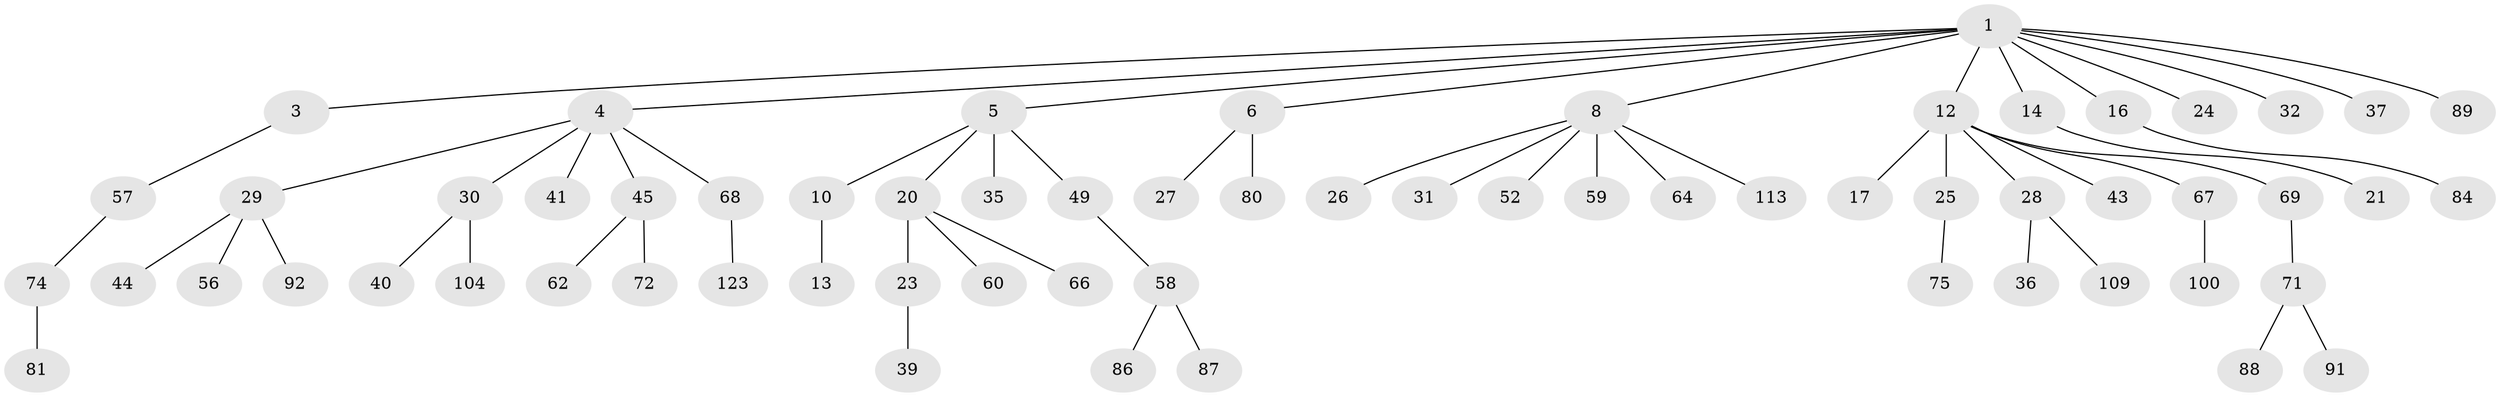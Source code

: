 // original degree distribution, {8: 0.007751937984496124, 6: 0.031007751937984496, 3: 0.11627906976744186, 5: 0.031007751937984496, 2: 0.2868217054263566, 9: 0.007751937984496124, 1: 0.49612403100775193, 4: 0.023255813953488372}
// Generated by graph-tools (version 1.1) at 2025/15/03/09/25 04:15:26]
// undirected, 64 vertices, 63 edges
graph export_dot {
graph [start="1"]
  node [color=gray90,style=filled];
  1 [super="+2"];
  3 [super="+51+9"];
  4 [super="+112+96+7+11"];
  5 [super="+34"];
  6;
  8 [super="+38+115+18"];
  10 [super="+78"];
  12 [super="+19+42+125+124+15"];
  13;
  14;
  16;
  17;
  20 [super="+54+94"];
  21 [super="+46"];
  23;
  24 [super="+77"];
  25;
  26;
  27;
  28;
  29;
  30;
  31;
  32;
  35 [super="+126+55"];
  36;
  37;
  39 [super="+70"];
  40;
  41;
  43;
  44 [super="+73"];
  45 [super="+48"];
  49;
  52;
  56;
  57;
  58;
  59;
  60 [super="+116"];
  62 [super="+101+65"];
  64;
  66 [super="+117"];
  67;
  68 [super="+76"];
  69 [super="+127+103+79"];
  71;
  72;
  74;
  75 [super="+93"];
  80;
  81;
  84 [super="+95"];
  86;
  87;
  88 [super="+98"];
  89;
  91;
  92;
  100 [super="+106"];
  104;
  109;
  113;
  123;
  1 -- 3;
  1 -- 4;
  1 -- 6;
  1 -- 14;
  1 -- 24;
  1 -- 32;
  1 -- 89;
  1 -- 16;
  1 -- 37;
  1 -- 5;
  1 -- 8;
  1 -- 12;
  3 -- 57;
  4 -- 30;
  4 -- 29;
  4 -- 68;
  4 -- 41;
  4 -- 45;
  5 -- 10;
  5 -- 20;
  5 -- 35;
  5 -- 49;
  6 -- 27;
  6 -- 80;
  8 -- 31;
  8 -- 64;
  8 -- 113;
  8 -- 59;
  8 -- 26;
  8 -- 52;
  10 -- 13;
  12 -- 25;
  12 -- 28;
  12 -- 69;
  12 -- 67;
  12 -- 43;
  12 -- 17;
  14 -- 21;
  16 -- 84;
  20 -- 23;
  20 -- 60;
  20 -- 66;
  23 -- 39;
  25 -- 75;
  28 -- 36;
  28 -- 109;
  29 -- 44;
  29 -- 56;
  29 -- 92;
  30 -- 40;
  30 -- 104;
  45 -- 72;
  45 -- 62;
  49 -- 58;
  57 -- 74;
  58 -- 86;
  58 -- 87;
  67 -- 100;
  68 -- 123;
  69 -- 71;
  71 -- 88;
  71 -- 91;
  74 -- 81;
}
